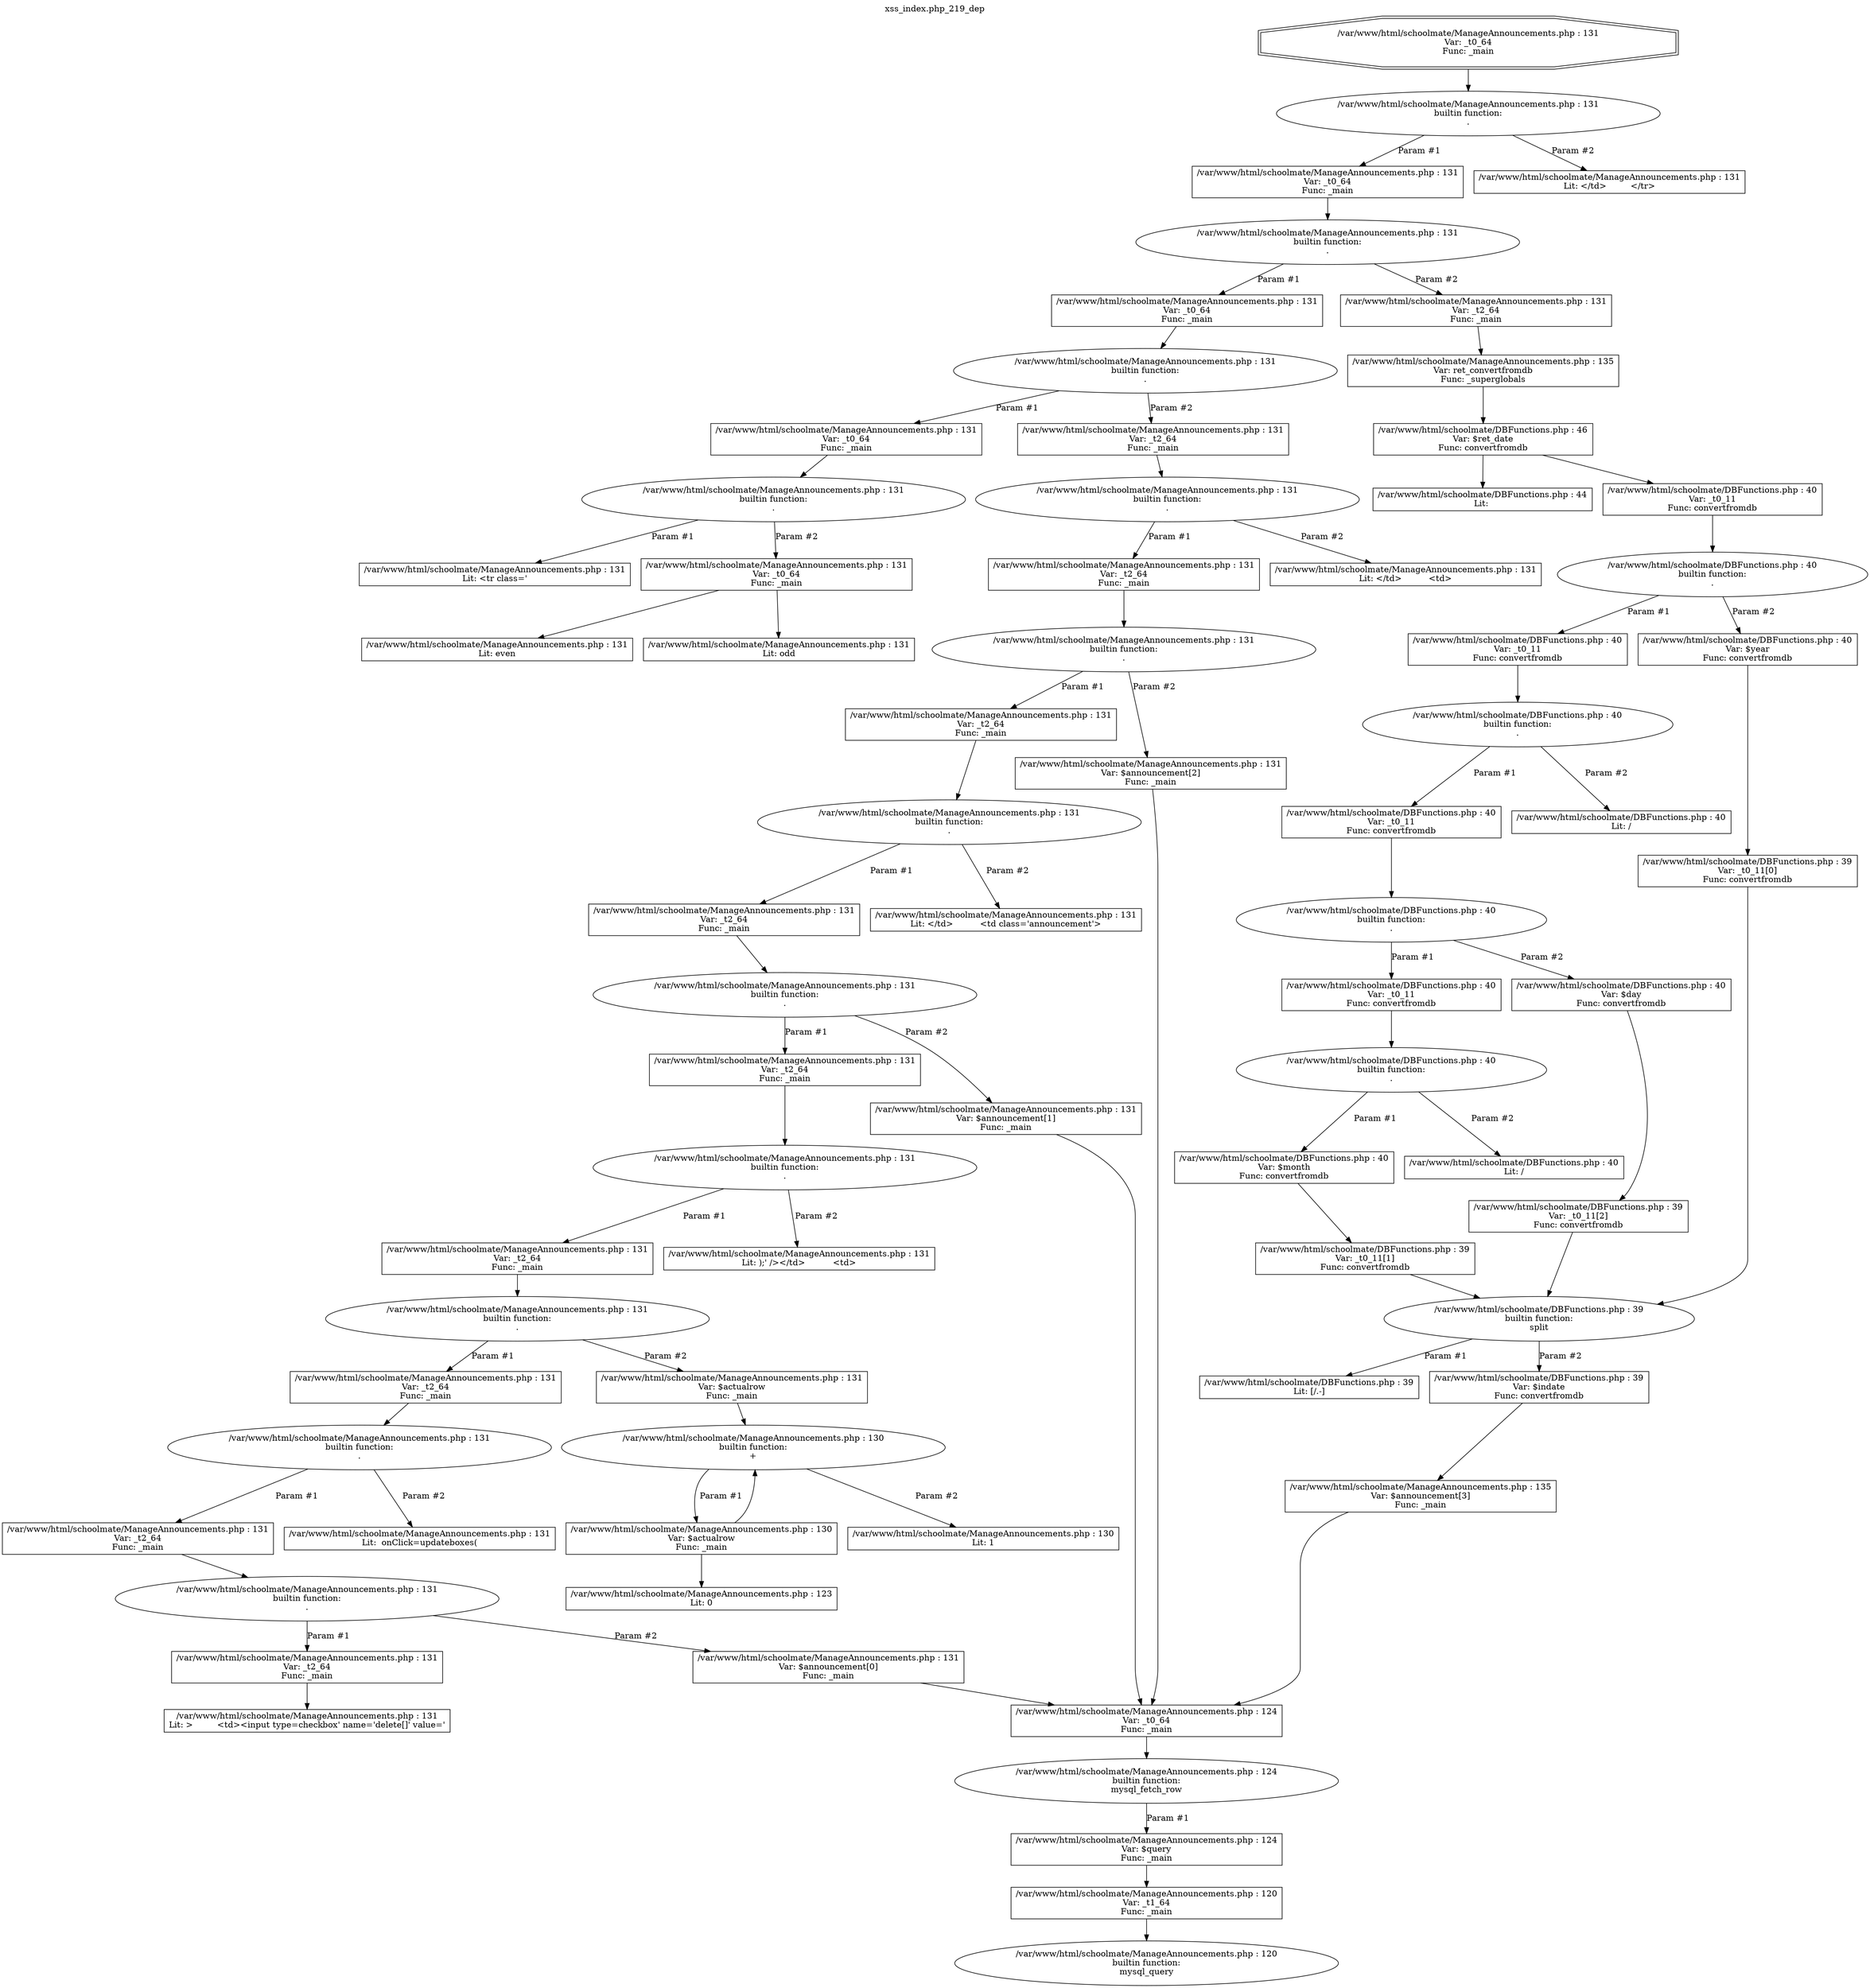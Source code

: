 digraph cfg {
  label="xss_index.php_219_dep";
  labelloc=t;
  n1 [shape=doubleoctagon, label="/var/www/html/schoolmate/ManageAnnouncements.php : 131\nVar: _t0_64\nFunc: _main\n"];
  n2 [shape=ellipse, label="/var/www/html/schoolmate/ManageAnnouncements.php : 131\nbuiltin function:\n.\n"];
  n3 [shape=box, label="/var/www/html/schoolmate/ManageAnnouncements.php : 131\nVar: _t0_64\nFunc: _main\n"];
  n4 [shape=ellipse, label="/var/www/html/schoolmate/ManageAnnouncements.php : 131\nbuiltin function:\n.\n"];
  n5 [shape=box, label="/var/www/html/schoolmate/ManageAnnouncements.php : 131\nVar: _t0_64\nFunc: _main\n"];
  n6 [shape=ellipse, label="/var/www/html/schoolmate/ManageAnnouncements.php : 131\nbuiltin function:\n.\n"];
  n7 [shape=box, label="/var/www/html/schoolmate/ManageAnnouncements.php : 131\nVar: _t0_64\nFunc: _main\n"];
  n8 [shape=ellipse, label="/var/www/html/schoolmate/ManageAnnouncements.php : 131\nbuiltin function:\n.\n"];
  n9 [shape=box, label="/var/www/html/schoolmate/ManageAnnouncements.php : 131\nLit: <tr class='\n"];
  n10 [shape=box, label="/var/www/html/schoolmate/ManageAnnouncements.php : 131\nVar: _t0_64\nFunc: _main\n"];
  n11 [shape=box, label="/var/www/html/schoolmate/ManageAnnouncements.php : 131\nLit: even\n"];
  n12 [shape=box, label="/var/www/html/schoolmate/ManageAnnouncements.php : 131\nLit: odd\n"];
  n13 [shape=box, label="/var/www/html/schoolmate/ManageAnnouncements.php : 131\nVar: _t2_64\nFunc: _main\n"];
  n14 [shape=ellipse, label="/var/www/html/schoolmate/ManageAnnouncements.php : 131\nbuiltin function:\n.\n"];
  n15 [shape=box, label="/var/www/html/schoolmate/ManageAnnouncements.php : 131\nVar: _t2_64\nFunc: _main\n"];
  n16 [shape=ellipse, label="/var/www/html/schoolmate/ManageAnnouncements.php : 131\nbuiltin function:\n.\n"];
  n17 [shape=box, label="/var/www/html/schoolmate/ManageAnnouncements.php : 131\nVar: _t2_64\nFunc: _main\n"];
  n18 [shape=ellipse, label="/var/www/html/schoolmate/ManageAnnouncements.php : 131\nbuiltin function:\n.\n"];
  n19 [shape=box, label="/var/www/html/schoolmate/ManageAnnouncements.php : 131\nVar: _t2_64\nFunc: _main\n"];
  n20 [shape=ellipse, label="/var/www/html/schoolmate/ManageAnnouncements.php : 131\nbuiltin function:\n.\n"];
  n21 [shape=box, label="/var/www/html/schoolmate/ManageAnnouncements.php : 131\nVar: _t2_64\nFunc: _main\n"];
  n22 [shape=ellipse, label="/var/www/html/schoolmate/ManageAnnouncements.php : 131\nbuiltin function:\n.\n"];
  n23 [shape=box, label="/var/www/html/schoolmate/ManageAnnouncements.php : 131\nVar: _t2_64\nFunc: _main\n"];
  n24 [shape=ellipse, label="/var/www/html/schoolmate/ManageAnnouncements.php : 131\nbuiltin function:\n.\n"];
  n25 [shape=box, label="/var/www/html/schoolmate/ManageAnnouncements.php : 131\nVar: _t2_64\nFunc: _main\n"];
  n26 [shape=ellipse, label="/var/www/html/schoolmate/ManageAnnouncements.php : 131\nbuiltin function:\n.\n"];
  n27 [shape=box, label="/var/www/html/schoolmate/ManageAnnouncements.php : 131\nVar: _t2_64\nFunc: _main\n"];
  n28 [shape=ellipse, label="/var/www/html/schoolmate/ManageAnnouncements.php : 131\nbuiltin function:\n.\n"];
  n29 [shape=box, label="/var/www/html/schoolmate/ManageAnnouncements.php : 131\nVar: _t2_64\nFunc: _main\n"];
  n30 [shape=box, label="/var/www/html/schoolmate/ManageAnnouncements.php : 131\nLit: >	  <td><input type=checkbox' name='delete[]' value='\n"];
  n31 [shape=box, label="/var/www/html/schoolmate/ManageAnnouncements.php : 131\nVar: $announcement[0]\nFunc: _main\n"];
  n32 [shape=box, label="/var/www/html/schoolmate/ManageAnnouncements.php : 124\nVar: _t0_64\nFunc: _main\n"];
  n33 [shape=ellipse, label="/var/www/html/schoolmate/ManageAnnouncements.php : 124\nbuiltin function:\nmysql_fetch_row\n"];
  n34 [shape=box, label="/var/www/html/schoolmate/ManageAnnouncements.php : 124\nVar: $query\nFunc: _main\n"];
  n35 [shape=box, label="/var/www/html/schoolmate/ManageAnnouncements.php : 120\nVar: _t1_64\nFunc: _main\n"];
  n36 [shape=ellipse, label="/var/www/html/schoolmate/ManageAnnouncements.php : 120\nbuiltin function:\nmysql_query\n"];
  n37 [shape=box, label="/var/www/html/schoolmate/ManageAnnouncements.php : 131\nLit:  onClick=updateboxes(\n"];
  n38 [shape=box, label="/var/www/html/schoolmate/ManageAnnouncements.php : 131\nVar: $actualrow\nFunc: _main\n"];
  n39 [shape=ellipse, label="/var/www/html/schoolmate/ManageAnnouncements.php : 130\nbuiltin function:\n+\n"];
  n40 [shape=box, label="/var/www/html/schoolmate/ManageAnnouncements.php : 130\nVar: $actualrow\nFunc: _main\n"];
  n41 [shape=box, label="/var/www/html/schoolmate/ManageAnnouncements.php : 123\nLit: 0\n"];
  n42 [shape=box, label="/var/www/html/schoolmate/ManageAnnouncements.php : 130\nLit: 1\n"];
  n43 [shape=box, label="/var/www/html/schoolmate/ManageAnnouncements.php : 131\nLit: );' /></td>	  <td>\n"];
  n44 [shape=box, label="/var/www/html/schoolmate/ManageAnnouncements.php : 131\nVar: $announcement[1]\nFunc: _main\n"];
  n45 [shape=box, label="/var/www/html/schoolmate/ManageAnnouncements.php : 131\nLit: </td>	  <td class='announcement'>\n"];
  n46 [shape=box, label="/var/www/html/schoolmate/ManageAnnouncements.php : 131\nVar: $announcement[2]\nFunc: _main\n"];
  n47 [shape=box, label="/var/www/html/schoolmate/ManageAnnouncements.php : 131\nLit: </td>	  <td>\n"];
  n48 [shape=box, label="/var/www/html/schoolmate/ManageAnnouncements.php : 131\nVar: _t2_64\nFunc: _main\n"];
  n49 [shape=box, label="/var/www/html/schoolmate/ManageAnnouncements.php : 135\nVar: ret_convertfromdb\nFunc: _superglobals\n"];
  n50 [shape=box, label="/var/www/html/schoolmate/DBFunctions.php : 46\nVar: $ret_date\nFunc: convertfromdb\n"];
  n51 [shape=box, label="/var/www/html/schoolmate/DBFunctions.php : 44\nLit: \n"];
  n52 [shape=box, label="/var/www/html/schoolmate/DBFunctions.php : 40\nVar: _t0_11\nFunc: convertfromdb\n"];
  n53 [shape=ellipse, label="/var/www/html/schoolmate/DBFunctions.php : 40\nbuiltin function:\n.\n"];
  n54 [shape=box, label="/var/www/html/schoolmate/DBFunctions.php : 40\nVar: _t0_11\nFunc: convertfromdb\n"];
  n55 [shape=ellipse, label="/var/www/html/schoolmate/DBFunctions.php : 40\nbuiltin function:\n.\n"];
  n56 [shape=box, label="/var/www/html/schoolmate/DBFunctions.php : 40\nVar: _t0_11\nFunc: convertfromdb\n"];
  n57 [shape=ellipse, label="/var/www/html/schoolmate/DBFunctions.php : 40\nbuiltin function:\n.\n"];
  n58 [shape=box, label="/var/www/html/schoolmate/DBFunctions.php : 40\nVar: _t0_11\nFunc: convertfromdb\n"];
  n59 [shape=ellipse, label="/var/www/html/schoolmate/DBFunctions.php : 40\nbuiltin function:\n.\n"];
  n60 [shape=box, label="/var/www/html/schoolmate/DBFunctions.php : 40\nVar: $month\nFunc: convertfromdb\n"];
  n61 [shape=box, label="/var/www/html/schoolmate/DBFunctions.php : 39\nVar: _t0_11[1]\nFunc: convertfromdb\n"];
  n62 [shape=ellipse, label="/var/www/html/schoolmate/DBFunctions.php : 39\nbuiltin function:\nsplit\n"];
  n63 [shape=box, label="/var/www/html/schoolmate/DBFunctions.php : 39\nLit: [/.-]\n"];
  n64 [shape=box, label="/var/www/html/schoolmate/DBFunctions.php : 39\nVar: $indate\nFunc: convertfromdb\n"];
  n65 [shape=box, label="/var/www/html/schoolmate/ManageAnnouncements.php : 135\nVar: $announcement[3]\nFunc: _main\n"];
  n66 [shape=box, label="/var/www/html/schoolmate/DBFunctions.php : 40\nLit: /\n"];
  n67 [shape=box, label="/var/www/html/schoolmate/DBFunctions.php : 40\nVar: $day\nFunc: convertfromdb\n"];
  n68 [shape=box, label="/var/www/html/schoolmate/DBFunctions.php : 39\nVar: _t0_11[2]\nFunc: convertfromdb\n"];
  n69 [shape=box, label="/var/www/html/schoolmate/DBFunctions.php : 40\nLit: /\n"];
  n70 [shape=box, label="/var/www/html/schoolmate/DBFunctions.php : 40\nVar: $year\nFunc: convertfromdb\n"];
  n71 [shape=box, label="/var/www/html/schoolmate/DBFunctions.php : 39\nVar: _t0_11[0]\nFunc: convertfromdb\n"];
  n72 [shape=box, label="/var/www/html/schoolmate/ManageAnnouncements.php : 131\nLit: </td>	 </tr>\n"];
  n1 -> n2;
  n3 -> n4;
  n5 -> n6;
  n7 -> n8;
  n8 -> n9[label="Param #1"];
  n8 -> n10[label="Param #2"];
  n10 -> n11;
  n10 -> n12;
  n6 -> n7[label="Param #1"];
  n6 -> n13[label="Param #2"];
  n13 -> n14;
  n15 -> n16;
  n17 -> n18;
  n19 -> n20;
  n21 -> n22;
  n23 -> n24;
  n25 -> n26;
  n27 -> n28;
  n29 -> n30;
  n28 -> n29[label="Param #1"];
  n28 -> n31[label="Param #2"];
  n32 -> n33;
  n35 -> n36;
  n34 -> n35;
  n33 -> n34[label="Param #1"];
  n31 -> n32;
  n26 -> n27[label="Param #1"];
  n26 -> n37[label="Param #2"];
  n24 -> n25[label="Param #1"];
  n24 -> n38[label="Param #2"];
  n38 -> n39;
  n40 -> n39;
  n40 -> n41;
  n39 -> n40[label="Param #1"];
  n39 -> n42[label="Param #2"];
  n22 -> n23[label="Param #1"];
  n22 -> n43[label="Param #2"];
  n20 -> n21[label="Param #1"];
  n20 -> n44[label="Param #2"];
  n44 -> n32;
  n18 -> n19[label="Param #1"];
  n18 -> n45[label="Param #2"];
  n16 -> n17[label="Param #1"];
  n16 -> n46[label="Param #2"];
  n46 -> n32;
  n14 -> n15[label="Param #1"];
  n14 -> n47[label="Param #2"];
  n4 -> n5[label="Param #1"];
  n4 -> n48[label="Param #2"];
  n50 -> n51;
  n50 -> n52;
  n52 -> n53;
  n54 -> n55;
  n56 -> n57;
  n58 -> n59;
  n61 -> n62;
  n62 -> n63[label="Param #1"];
  n62 -> n64[label="Param #2"];
  n65 -> n32;
  n64 -> n65;
  n60 -> n61;
  n59 -> n60[label="Param #1"];
  n59 -> n66[label="Param #2"];
  n57 -> n58[label="Param #1"];
  n57 -> n67[label="Param #2"];
  n68 -> n62;
  n67 -> n68;
  n55 -> n56[label="Param #1"];
  n55 -> n69[label="Param #2"];
  n53 -> n54[label="Param #1"];
  n53 -> n70[label="Param #2"];
  n71 -> n62;
  n70 -> n71;
  n49 -> n50;
  n48 -> n49;
  n2 -> n3[label="Param #1"];
  n2 -> n72[label="Param #2"];
}
